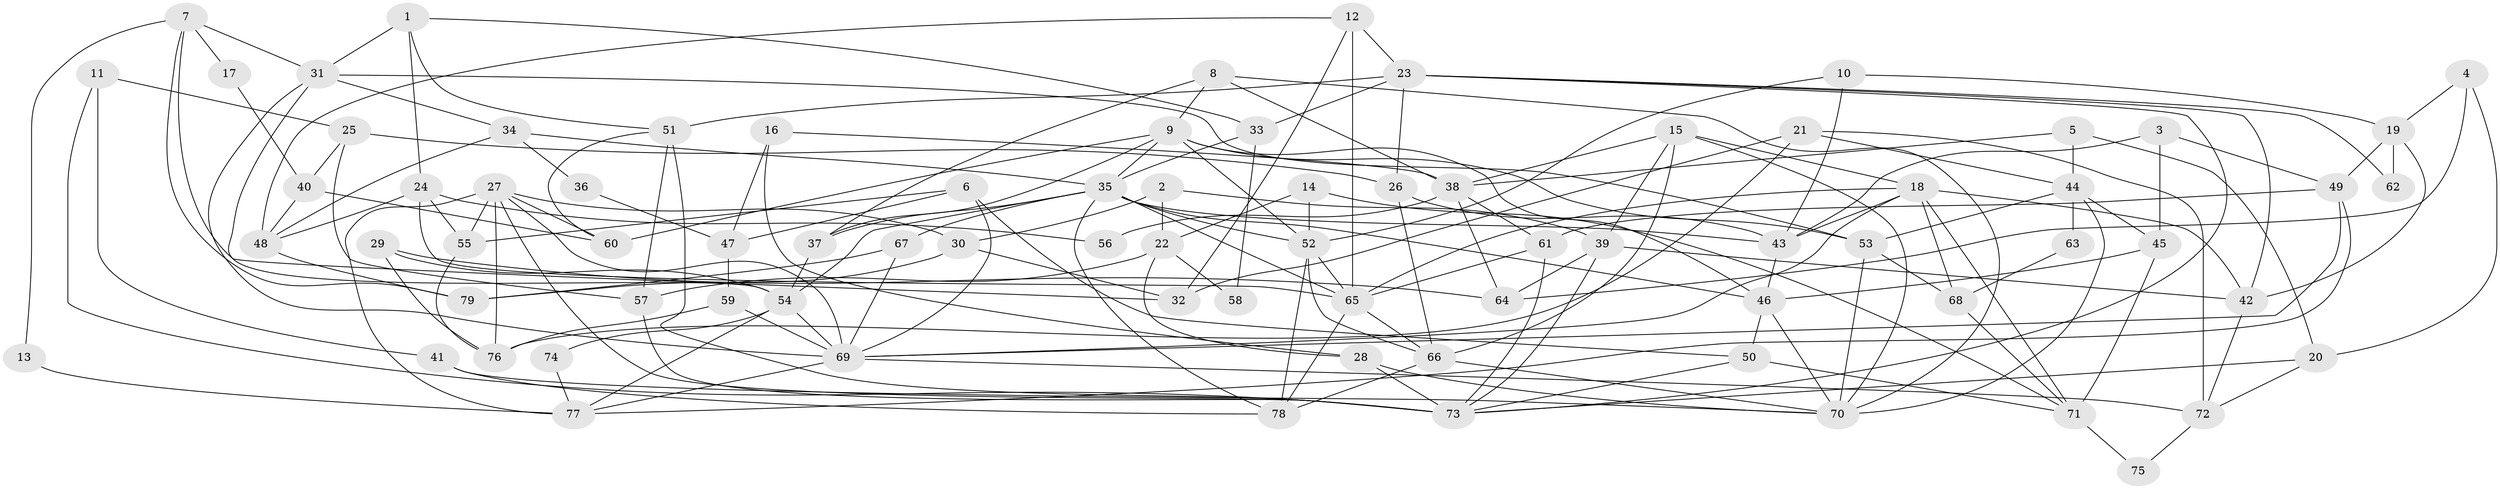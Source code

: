 // original degree distribution, {3: 0.25892857142857145, 4: 0.29464285714285715, 5: 0.22321428571428573, 6: 0.07142857142857142, 7: 0.017857142857142856, 2: 0.11607142857142858, 8: 0.017857142857142856}
// Generated by graph-tools (version 1.1) at 2025/37/03/04/25 23:37:09]
// undirected, 79 vertices, 181 edges
graph export_dot {
  node [color=gray90,style=filled];
  1;
  2;
  3;
  4;
  5;
  6;
  7;
  8;
  9;
  10;
  11;
  12;
  13;
  14;
  15;
  16;
  17;
  18;
  19;
  20;
  21;
  22;
  23;
  24;
  25;
  26;
  27;
  28;
  29;
  30;
  31;
  32;
  33;
  34;
  35;
  36;
  37;
  38;
  39;
  40;
  41;
  42;
  43;
  44;
  45;
  46;
  47;
  48;
  49;
  50;
  51;
  52;
  53;
  54;
  55;
  56;
  57;
  58;
  59;
  60;
  61;
  62;
  63;
  64;
  65;
  66;
  67;
  68;
  69;
  70;
  71;
  72;
  73;
  74;
  75;
  76;
  77;
  78;
  79;
  1 -- 24 [weight=1.0];
  1 -- 31 [weight=1.0];
  1 -- 33 [weight=1.0];
  1 -- 51 [weight=1.0];
  2 -- 22 [weight=1.0];
  2 -- 30 [weight=1.0];
  2 -- 39 [weight=1.0];
  3 -- 43 [weight=1.0];
  3 -- 45 [weight=1.0];
  3 -- 49 [weight=1.0];
  4 -- 19 [weight=1.0];
  4 -- 20 [weight=1.0];
  4 -- 64 [weight=1.0];
  5 -- 20 [weight=1.0];
  5 -- 38 [weight=1.0];
  5 -- 44 [weight=1.0];
  6 -- 47 [weight=1.0];
  6 -- 50 [weight=1.0];
  6 -- 55 [weight=1.0];
  6 -- 69 [weight=1.0];
  7 -- 13 [weight=1.0];
  7 -- 17 [weight=1.0];
  7 -- 31 [weight=1.0];
  7 -- 32 [weight=1.0];
  7 -- 79 [weight=1.0];
  8 -- 9 [weight=1.0];
  8 -- 37 [weight=1.0];
  8 -- 38 [weight=1.0];
  8 -- 70 [weight=1.0];
  9 -- 35 [weight=1.0];
  9 -- 37 [weight=1.0];
  9 -- 46 [weight=2.0];
  9 -- 52 [weight=1.0];
  9 -- 53 [weight=1.0];
  9 -- 60 [weight=1.0];
  10 -- 19 [weight=1.0];
  10 -- 43 [weight=1.0];
  10 -- 52 [weight=1.0];
  11 -- 25 [weight=1.0];
  11 -- 41 [weight=1.0];
  11 -- 73 [weight=1.0];
  12 -- 23 [weight=1.0];
  12 -- 32 [weight=1.0];
  12 -- 48 [weight=1.0];
  12 -- 65 [weight=2.0];
  13 -- 77 [weight=1.0];
  14 -- 22 [weight=1.0];
  14 -- 52 [weight=1.0];
  14 -- 71 [weight=1.0];
  15 -- 18 [weight=1.0];
  15 -- 38 [weight=1.0];
  15 -- 39 [weight=1.0];
  15 -- 66 [weight=1.0];
  15 -- 70 [weight=1.0];
  16 -- 28 [weight=1.0];
  16 -- 38 [weight=1.0];
  16 -- 47 [weight=1.0];
  17 -- 40 [weight=1.0];
  18 -- 42 [weight=1.0];
  18 -- 43 [weight=1.0];
  18 -- 65 [weight=1.0];
  18 -- 68 [weight=1.0];
  18 -- 69 [weight=1.0];
  18 -- 71 [weight=1.0];
  19 -- 42 [weight=1.0];
  19 -- 49 [weight=1.0];
  19 -- 62 [weight=1.0];
  20 -- 72 [weight=1.0];
  20 -- 73 [weight=1.0];
  21 -- 32 [weight=2.0];
  21 -- 44 [weight=1.0];
  21 -- 72 [weight=1.0];
  21 -- 76 [weight=1.0];
  22 -- 28 [weight=1.0];
  22 -- 57 [weight=1.0];
  22 -- 58 [weight=1.0];
  23 -- 26 [weight=1.0];
  23 -- 33 [weight=1.0];
  23 -- 42 [weight=1.0];
  23 -- 51 [weight=2.0];
  23 -- 62 [weight=1.0];
  23 -- 73 [weight=1.0];
  24 -- 48 [weight=1.0];
  24 -- 55 [weight=1.0];
  24 -- 56 [weight=1.0];
  24 -- 65 [weight=2.0];
  25 -- 26 [weight=1.0];
  25 -- 40 [weight=1.0];
  25 -- 57 [weight=1.0];
  26 -- 43 [weight=1.0];
  26 -- 66 [weight=1.0];
  27 -- 30 [weight=1.0];
  27 -- 55 [weight=1.0];
  27 -- 60 [weight=1.0];
  27 -- 69 [weight=1.0];
  27 -- 73 [weight=1.0];
  27 -- 76 [weight=1.0];
  27 -- 77 [weight=1.0];
  28 -- 70 [weight=1.0];
  28 -- 73 [weight=1.0];
  29 -- 54 [weight=1.0];
  29 -- 64 [weight=1.0];
  29 -- 76 [weight=1.0];
  30 -- 32 [weight=1.0];
  30 -- 79 [weight=1.0];
  31 -- 34 [weight=1.0];
  31 -- 53 [weight=1.0];
  31 -- 54 [weight=1.0];
  31 -- 69 [weight=1.0];
  33 -- 35 [weight=1.0];
  33 -- 58 [weight=1.0];
  34 -- 35 [weight=1.0];
  34 -- 36 [weight=1.0];
  34 -- 48 [weight=1.0];
  35 -- 37 [weight=1.0];
  35 -- 43 [weight=1.0];
  35 -- 46 [weight=1.0];
  35 -- 52 [weight=1.0];
  35 -- 54 [weight=1.0];
  35 -- 65 [weight=1.0];
  35 -- 67 [weight=1.0];
  35 -- 78 [weight=1.0];
  36 -- 47 [weight=2.0];
  37 -- 54 [weight=1.0];
  38 -- 56 [weight=1.0];
  38 -- 61 [weight=1.0];
  38 -- 64 [weight=1.0];
  39 -- 42 [weight=1.0];
  39 -- 64 [weight=1.0];
  39 -- 73 [weight=1.0];
  40 -- 48 [weight=1.0];
  40 -- 60 [weight=1.0];
  41 -- 70 [weight=1.0];
  41 -- 78 [weight=1.0];
  42 -- 72 [weight=1.0];
  43 -- 46 [weight=1.0];
  44 -- 45 [weight=1.0];
  44 -- 53 [weight=1.0];
  44 -- 63 [weight=1.0];
  44 -- 70 [weight=1.0];
  45 -- 46 [weight=1.0];
  45 -- 71 [weight=1.0];
  46 -- 50 [weight=2.0];
  46 -- 70 [weight=1.0];
  47 -- 59 [weight=1.0];
  48 -- 79 [weight=1.0];
  49 -- 61 [weight=1.0];
  49 -- 69 [weight=1.0];
  49 -- 77 [weight=1.0];
  50 -- 71 [weight=1.0];
  50 -- 73 [weight=1.0];
  51 -- 57 [weight=1.0];
  51 -- 60 [weight=1.0];
  51 -- 73 [weight=1.0];
  52 -- 65 [weight=1.0];
  52 -- 66 [weight=1.0];
  52 -- 78 [weight=1.0];
  53 -- 68 [weight=1.0];
  53 -- 70 [weight=1.0];
  54 -- 69 [weight=1.0];
  54 -- 74 [weight=1.0];
  54 -- 77 [weight=1.0];
  55 -- 76 [weight=1.0];
  57 -- 73 [weight=1.0];
  59 -- 69 [weight=1.0];
  59 -- 76 [weight=1.0];
  61 -- 65 [weight=1.0];
  61 -- 73 [weight=1.0];
  63 -- 68 [weight=1.0];
  65 -- 66 [weight=1.0];
  65 -- 78 [weight=1.0];
  66 -- 70 [weight=1.0];
  66 -- 78 [weight=1.0];
  67 -- 69 [weight=1.0];
  67 -- 79 [weight=1.0];
  68 -- 71 [weight=1.0];
  69 -- 72 [weight=1.0];
  69 -- 77 [weight=1.0];
  71 -- 75 [weight=1.0];
  72 -- 75 [weight=1.0];
  74 -- 77 [weight=1.0];
}
